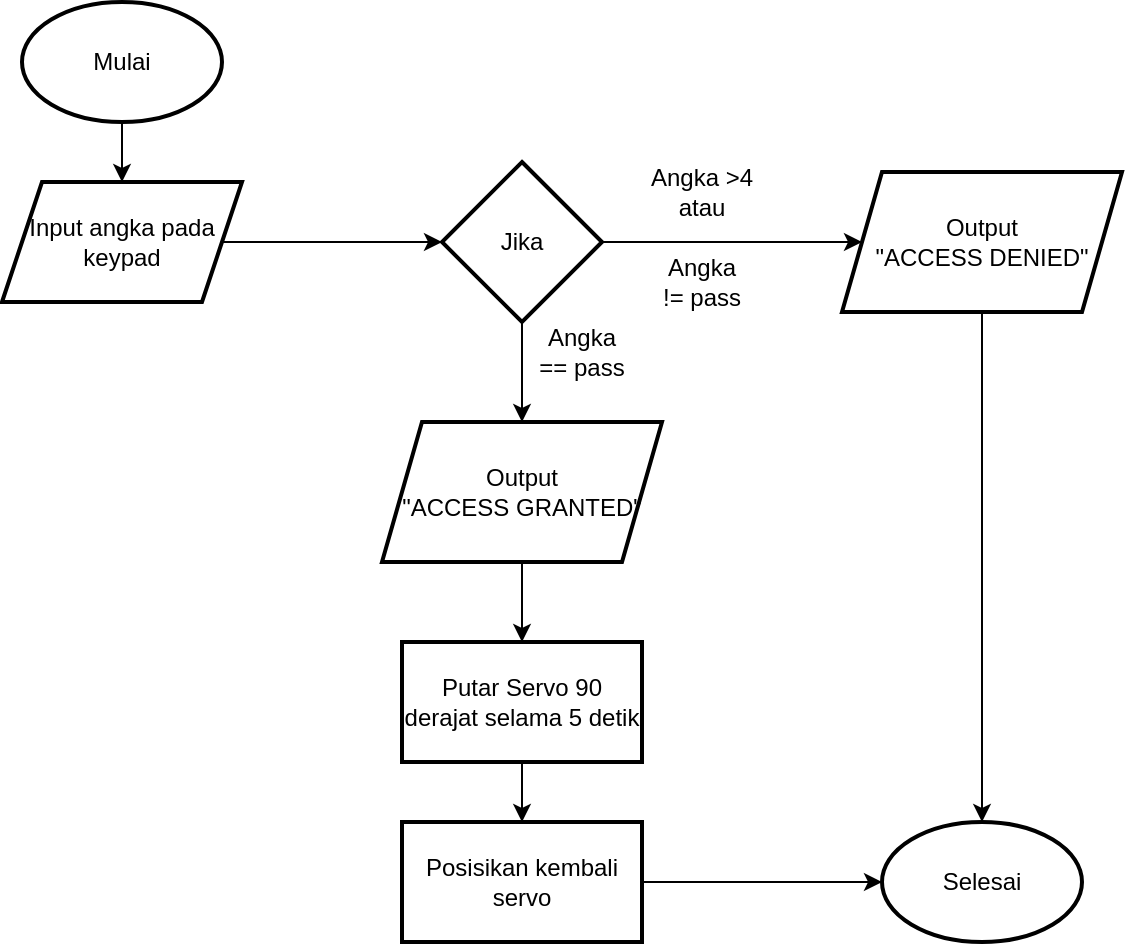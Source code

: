 <mxfile version="24.7.17">
  <diagram name="Page-1" id="4h6Dv3KsNTSaUIS8jJY9">
    <mxGraphModel dx="1434" dy="818" grid="1" gridSize="10" guides="1" tooltips="1" connect="1" arrows="1" fold="1" page="1" pageScale="1" pageWidth="850" pageHeight="1100" math="0" shadow="0">
      <root>
        <mxCell id="0" />
        <mxCell id="1" parent="0" />
        <mxCell id="zL9_kGWf-9Vo248E0XP2-4" value="" style="edgeStyle=orthogonalEdgeStyle;rounded=0;orthogonalLoop=1;jettySize=auto;html=1;" edge="1" parent="1" source="zL9_kGWf-9Vo248E0XP2-1" target="zL9_kGWf-9Vo248E0XP2-3">
          <mxGeometry relative="1" as="geometry" />
        </mxCell>
        <mxCell id="zL9_kGWf-9Vo248E0XP2-1" value="Mulai" style="strokeWidth=2;html=1;shape=mxgraph.flowchart.start_1;whiteSpace=wrap;" vertex="1" parent="1">
          <mxGeometry x="40" y="20" width="100" height="60" as="geometry" />
        </mxCell>
        <mxCell id="zL9_kGWf-9Vo248E0XP2-6" value="" style="edgeStyle=orthogonalEdgeStyle;rounded=0;orthogonalLoop=1;jettySize=auto;html=1;" edge="1" parent="1" source="zL9_kGWf-9Vo248E0XP2-3" target="zL9_kGWf-9Vo248E0XP2-5">
          <mxGeometry relative="1" as="geometry" />
        </mxCell>
        <mxCell id="zL9_kGWf-9Vo248E0XP2-3" value="Input angka pada&lt;br&gt;keypad" style="shape=parallelogram;perimeter=parallelogramPerimeter;whiteSpace=wrap;html=1;fixedSize=1;strokeWidth=2;" vertex="1" parent="1">
          <mxGeometry x="30" y="110" width="120" height="60" as="geometry" />
        </mxCell>
        <mxCell id="zL9_kGWf-9Vo248E0XP2-8" value="" style="edgeStyle=orthogonalEdgeStyle;rounded=0;orthogonalLoop=1;jettySize=auto;html=1;" edge="1" parent="1" source="zL9_kGWf-9Vo248E0XP2-5" target="zL9_kGWf-9Vo248E0XP2-7">
          <mxGeometry relative="1" as="geometry" />
        </mxCell>
        <mxCell id="zL9_kGWf-9Vo248E0XP2-14" value="" style="edgeStyle=orthogonalEdgeStyle;rounded=0;orthogonalLoop=1;jettySize=auto;html=1;" edge="1" parent="1" source="zL9_kGWf-9Vo248E0XP2-5" target="zL9_kGWf-9Vo248E0XP2-13">
          <mxGeometry relative="1" as="geometry" />
        </mxCell>
        <mxCell id="zL9_kGWf-9Vo248E0XP2-5" value="Jika" style="rhombus;whiteSpace=wrap;html=1;strokeWidth=2;" vertex="1" parent="1">
          <mxGeometry x="250" y="100" width="80" height="80" as="geometry" />
        </mxCell>
        <mxCell id="zL9_kGWf-9Vo248E0XP2-7" value="Output&lt;br&gt;&quot;ACCESS DENIED&quot;" style="shape=parallelogram;perimeter=parallelogramPerimeter;whiteSpace=wrap;html=1;fixedSize=1;strokeWidth=2;" vertex="1" parent="1">
          <mxGeometry x="450" y="105" width="140" height="70" as="geometry" />
        </mxCell>
        <mxCell id="zL9_kGWf-9Vo248E0XP2-9" value="Angka &amp;gt;4&lt;br&gt;atau&lt;span style=&quot;color: rgba(0, 0, 0, 0); font-family: monospace; font-size: 0px; text-align: start; text-wrap-mode: nowrap;&quot;&gt;%3CmxGraphModel%3E%3Croot%3E%3CmxCell%20id%3D%220%22%2F%3E%3CmxCell%20id%3D%221%22%20parent%3D%220%22%2F%3E%3CmxCell%20id%3D%222%22%20value%3D%22Angka%20%26amp%3Bgt%3B4%26lt%3Bbr%26gt%3Batau%26lt%3Bdiv%26gt%3B%26lt%3Bbr%2F%26gt%3B%26lt%3B%2Fdiv%26gt%3B%22%20style%3D%22text%3Bhtml%3D1%3Balign%3Dcenter%3BverticalAlign%3Dmiddle%3BwhiteSpace%3Dwrap%3Brounded%3D0%3B%22%20vertex%3D%221%22%20parent%3D%221%22%3E%3CmxGeometry%20x%3D%22330%22%20y%3D%22100%22%20width%3D%2260%22%20height%3D%2230%22%20as%3D%22geometry%22%2F%3E%3C%2FmxCell%3E%3C%2Froot%3E%3C%2FmxGraphModel%3E&lt;/span&gt;" style="text;html=1;align=center;verticalAlign=middle;whiteSpace=wrap;rounded=0;" vertex="1" parent="1">
          <mxGeometry x="350" y="100" width="60" height="30" as="geometry" />
        </mxCell>
        <mxCell id="zL9_kGWf-9Vo248E0XP2-11" value="Angka&lt;br&gt;!= pass" style="text;html=1;align=center;verticalAlign=middle;whiteSpace=wrap;rounded=0;" vertex="1" parent="1">
          <mxGeometry x="350" y="145" width="60" height="30" as="geometry" />
        </mxCell>
        <mxCell id="zL9_kGWf-9Vo248E0XP2-17" value="" style="edgeStyle=orthogonalEdgeStyle;rounded=0;orthogonalLoop=1;jettySize=auto;html=1;" edge="1" parent="1" source="zL9_kGWf-9Vo248E0XP2-13" target="zL9_kGWf-9Vo248E0XP2-16">
          <mxGeometry relative="1" as="geometry" />
        </mxCell>
        <mxCell id="zL9_kGWf-9Vo248E0XP2-13" value="Output&lt;br&gt;&quot;ACCESS GRANTED&quot;" style="shape=parallelogram;perimeter=parallelogramPerimeter;whiteSpace=wrap;html=1;fixedSize=1;strokeWidth=2;" vertex="1" parent="1">
          <mxGeometry x="220" y="230" width="140" height="70" as="geometry" />
        </mxCell>
        <mxCell id="zL9_kGWf-9Vo248E0XP2-15" value="Angka&lt;br&gt;== pass" style="text;html=1;align=center;verticalAlign=middle;whiteSpace=wrap;rounded=0;" vertex="1" parent="1">
          <mxGeometry x="290" y="180" width="60" height="30" as="geometry" />
        </mxCell>
        <mxCell id="zL9_kGWf-9Vo248E0XP2-19" value="" style="edgeStyle=orthogonalEdgeStyle;rounded=0;orthogonalLoop=1;jettySize=auto;html=1;" edge="1" parent="1" source="zL9_kGWf-9Vo248E0XP2-16" target="zL9_kGWf-9Vo248E0XP2-18">
          <mxGeometry relative="1" as="geometry" />
        </mxCell>
        <mxCell id="zL9_kGWf-9Vo248E0XP2-16" value="Putar Servo 90 derajat selama 5 detik" style="whiteSpace=wrap;html=1;strokeWidth=2;" vertex="1" parent="1">
          <mxGeometry x="230" y="340" width="120" height="60" as="geometry" />
        </mxCell>
        <mxCell id="zL9_kGWf-9Vo248E0XP2-18" value="Posisikan kembali servo" style="whiteSpace=wrap;html=1;strokeWidth=2;" vertex="1" parent="1">
          <mxGeometry x="230" y="430" width="120" height="60" as="geometry" />
        </mxCell>
        <mxCell id="zL9_kGWf-9Vo248E0XP2-21" value="Selesai" style="strokeWidth=2;html=1;shape=mxgraph.flowchart.start_1;whiteSpace=wrap;" vertex="1" parent="1">
          <mxGeometry x="470" y="430" width="100" height="60" as="geometry" />
        </mxCell>
        <mxCell id="zL9_kGWf-9Vo248E0XP2-22" style="edgeStyle=orthogonalEdgeStyle;rounded=0;orthogonalLoop=1;jettySize=auto;html=1;entryX=0.5;entryY=0;entryDx=0;entryDy=0;entryPerimeter=0;" edge="1" parent="1" source="zL9_kGWf-9Vo248E0XP2-7" target="zL9_kGWf-9Vo248E0XP2-21">
          <mxGeometry relative="1" as="geometry" />
        </mxCell>
        <mxCell id="zL9_kGWf-9Vo248E0XP2-23" style="edgeStyle=orthogonalEdgeStyle;rounded=0;orthogonalLoop=1;jettySize=auto;html=1;entryX=0;entryY=0.5;entryDx=0;entryDy=0;entryPerimeter=0;" edge="1" parent="1" source="zL9_kGWf-9Vo248E0XP2-18" target="zL9_kGWf-9Vo248E0XP2-21">
          <mxGeometry relative="1" as="geometry" />
        </mxCell>
      </root>
    </mxGraphModel>
  </diagram>
</mxfile>

